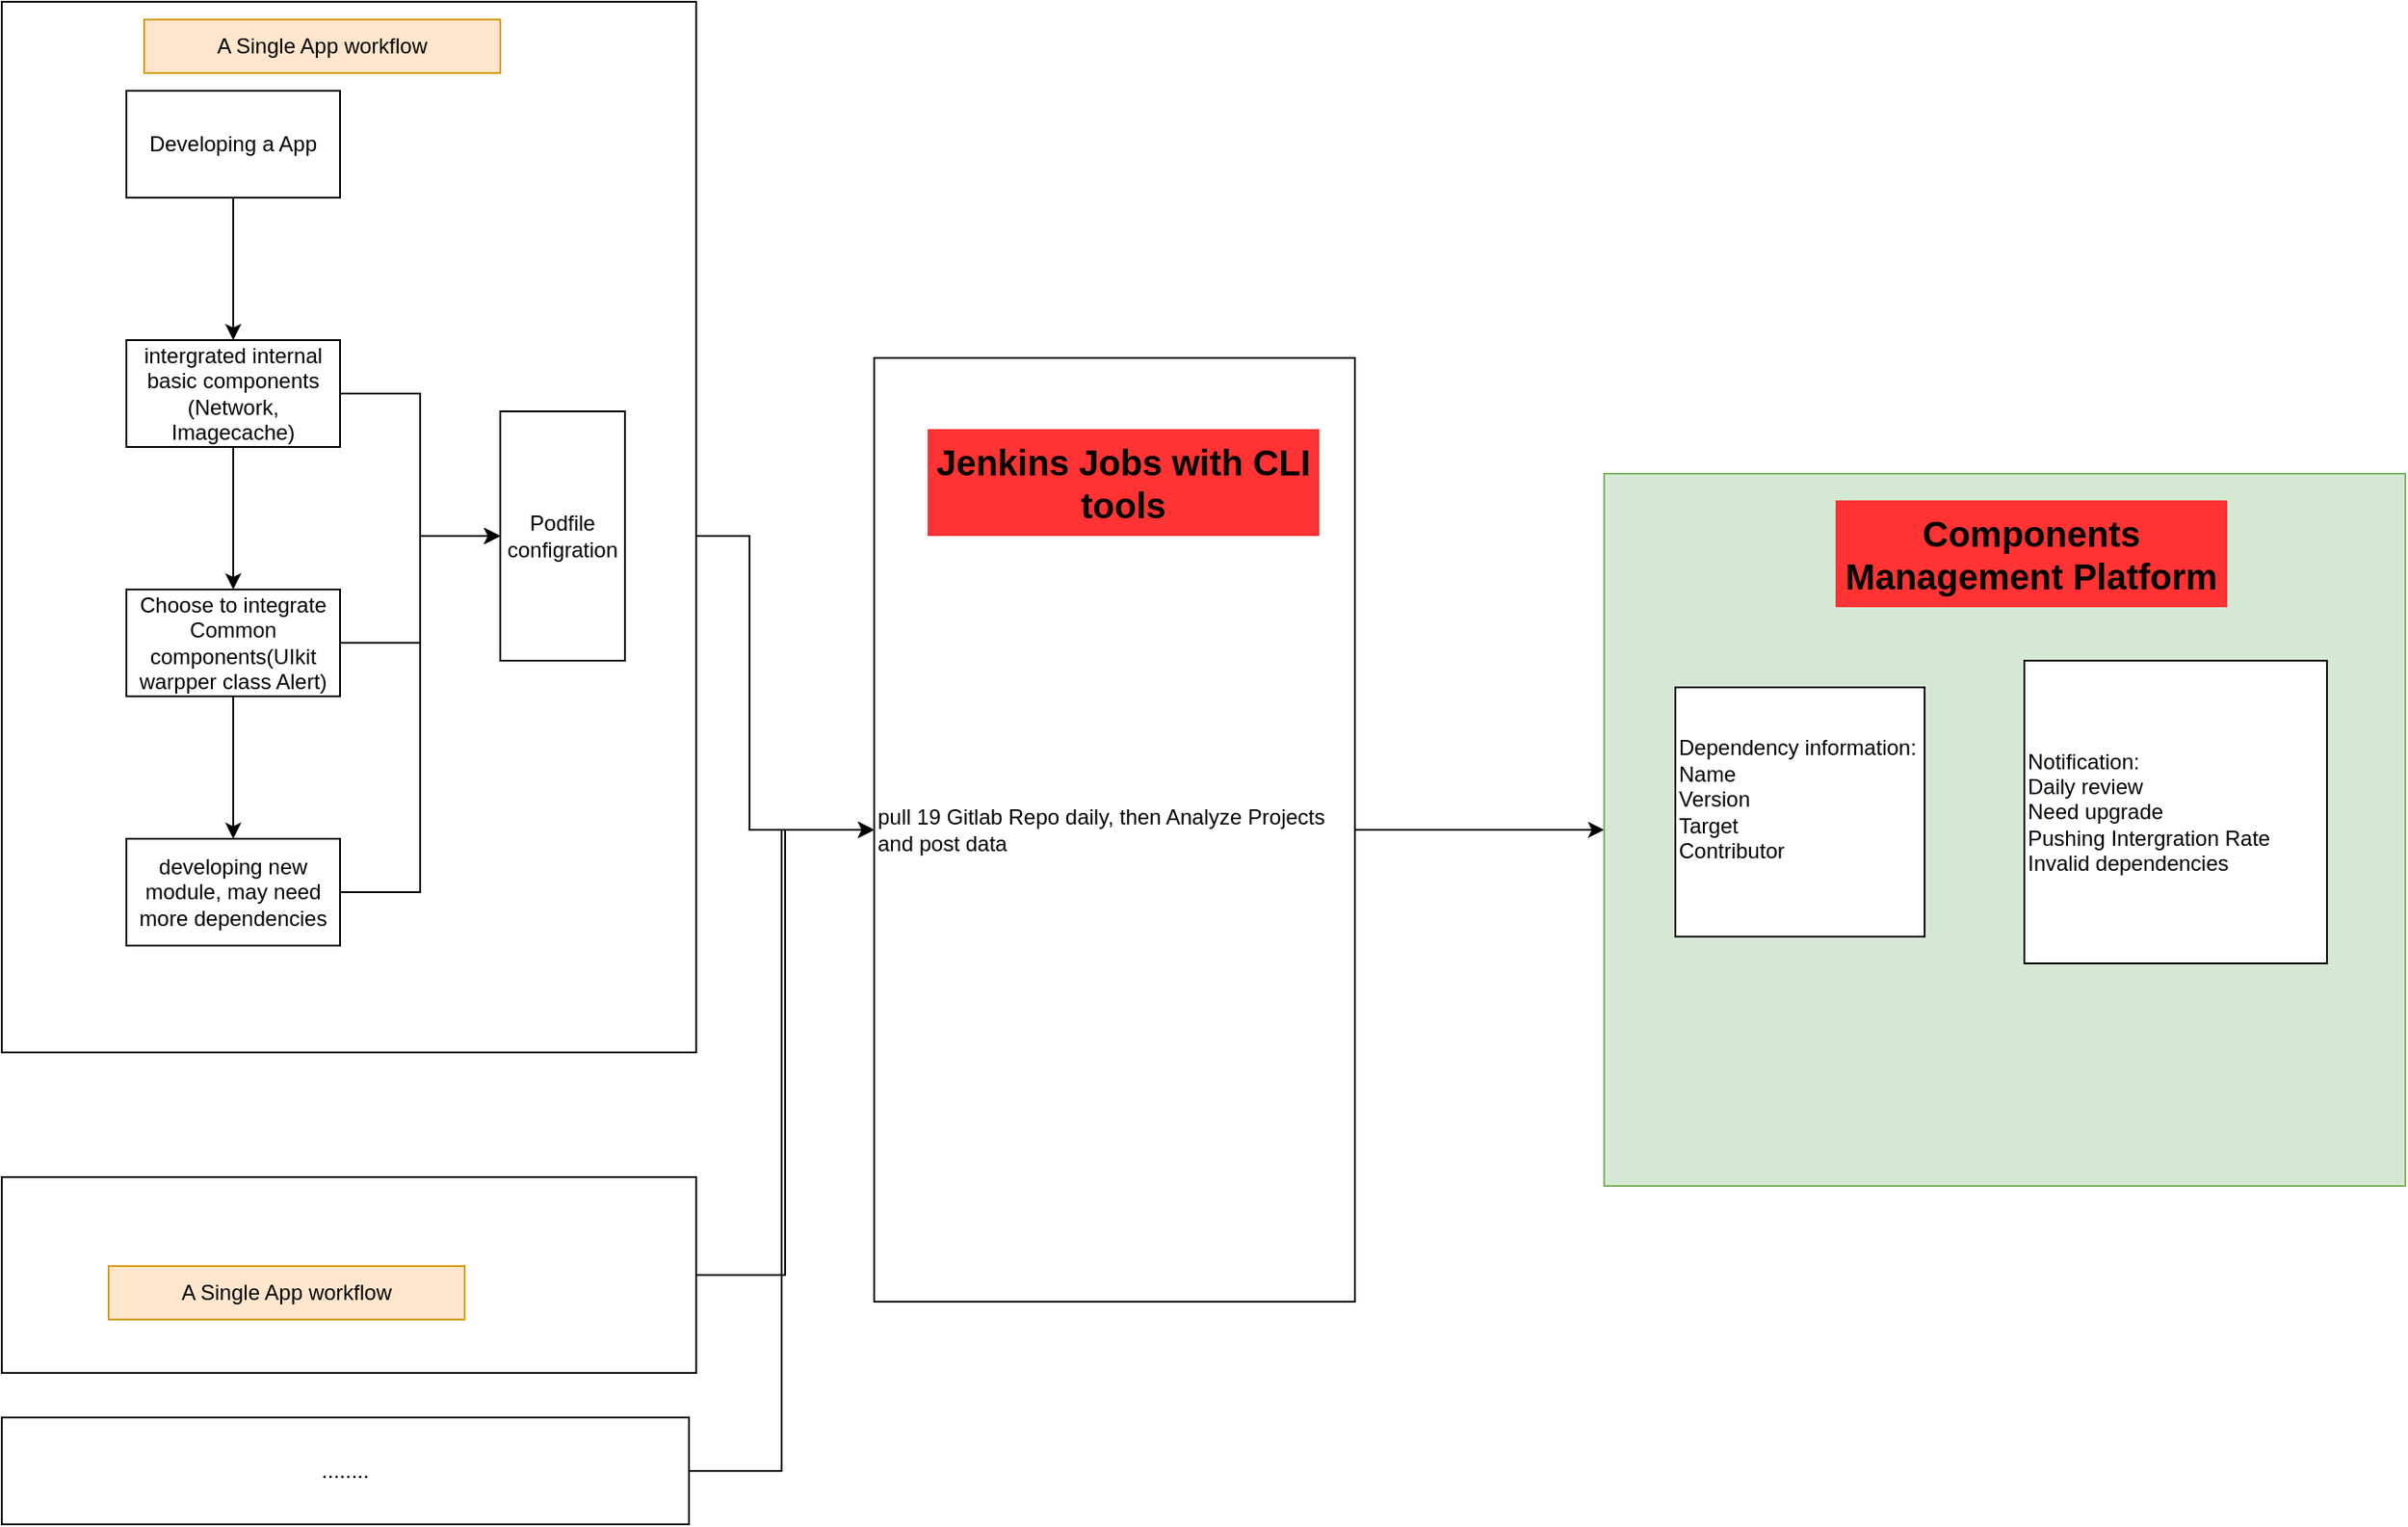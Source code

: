 <mxfile version="24.7.7">
  <diagram name="第 1 页" id="cTtfurwDeQWOhhCvHw4j">
    <mxGraphModel dx="1411" dy="961" grid="1" gridSize="10" guides="1" tooltips="1" connect="1" arrows="1" fold="1" page="1" pageScale="1" pageWidth="827" pageHeight="1169" math="0" shadow="0">
      <root>
        <mxCell id="0" />
        <mxCell id="1" parent="0" />
        <mxCell id="FKhg8QgWDwiOiOrDwJd2-12" value="" style="edgeStyle=orthogonalEdgeStyle;rounded=0;orthogonalLoop=1;jettySize=auto;html=1;" edge="1" parent="1" source="FKhg8QgWDwiOiOrDwJd2-8" target="FKhg8QgWDwiOiOrDwJd2-11">
          <mxGeometry relative="1" as="geometry" />
        </mxCell>
        <mxCell id="FKhg8QgWDwiOiOrDwJd2-18" style="edgeStyle=orthogonalEdgeStyle;rounded=0;orthogonalLoop=1;jettySize=auto;html=1;" edge="1" parent="1" source="FKhg8QgWDwiOiOrDwJd2-11" target="FKhg8QgWDwiOiOrDwJd2-13">
          <mxGeometry relative="1" as="geometry" />
        </mxCell>
        <mxCell id="FKhg8QgWDwiOiOrDwJd2-11" value="pull 19 Gitlab Repo daily, then Analyze&amp;nbsp;Projects and post data" style="rounded=0;whiteSpace=wrap;html=1;align=left;" vertex="1" parent="1">
          <mxGeometry x="510" y="260" width="270" height="530" as="geometry" />
        </mxCell>
        <mxCell id="FKhg8QgWDwiOiOrDwJd2-13" value="&lt;div&gt;&lt;br&gt;&lt;/div&gt;" style="rounded=0;whiteSpace=wrap;html=1;fillColor=#d5e8d4;strokeColor=#82b366;" vertex="1" parent="1">
          <mxGeometry x="920" y="325" width="450" height="400" as="geometry" />
        </mxCell>
        <mxCell id="FKhg8QgWDwiOiOrDwJd2-22" value="Dependency information:&lt;br&gt;Name&amp;nbsp;&lt;br&gt;Version&lt;br&gt;Target&lt;br&gt;Contributor&lt;div&gt;&lt;br&gt;&lt;/div&gt;" style="whiteSpace=wrap;html=1;aspect=fixed;align=left;" vertex="1" parent="1">
          <mxGeometry x="960" y="445" width="140" height="140" as="geometry" />
        </mxCell>
        <mxCell id="FKhg8QgWDwiOiOrDwJd2-23" value="&lt;div&gt;&lt;span style=&quot;background-color: initial;&quot;&gt;Notification:&amp;nbsp;&lt;/span&gt;&lt;/div&gt;&lt;div&gt;Daily review&lt;br&gt;Need upgrade&lt;br&gt;Pushing Intergration Rate&lt;br&gt;Invalid dependencies&lt;/div&gt;" style="whiteSpace=wrap;html=1;aspect=fixed;align=left;" vertex="1" parent="1">
          <mxGeometry x="1156" y="430" width="170" height="170" as="geometry" />
        </mxCell>
        <mxCell id="FKhg8QgWDwiOiOrDwJd2-27" value="" style="group" vertex="1" connectable="0" parent="1">
          <mxGeometry x="20" y="60" width="390" height="590" as="geometry" />
        </mxCell>
        <mxCell id="FKhg8QgWDwiOiOrDwJd2-25" value="" style="rounded=0;whiteSpace=wrap;html=1;" vertex="1" parent="FKhg8QgWDwiOiOrDwJd2-27">
          <mxGeometry width="390" height="590" as="geometry" />
        </mxCell>
        <mxCell id="FKhg8QgWDwiOiOrDwJd2-3" value="" style="edgeStyle=orthogonalEdgeStyle;rounded=0;orthogonalLoop=1;jettySize=auto;html=1;" edge="1" parent="FKhg8QgWDwiOiOrDwJd2-27" source="FKhg8QgWDwiOiOrDwJd2-1" target="FKhg8QgWDwiOiOrDwJd2-2">
          <mxGeometry relative="1" as="geometry" />
        </mxCell>
        <mxCell id="FKhg8QgWDwiOiOrDwJd2-1" value="Developing a App" style="rounded=0;whiteSpace=wrap;html=1;" vertex="1" parent="FKhg8QgWDwiOiOrDwJd2-27">
          <mxGeometry x="70" y="50" width="120" height="60" as="geometry" />
        </mxCell>
        <mxCell id="FKhg8QgWDwiOiOrDwJd2-5" value="" style="edgeStyle=orthogonalEdgeStyle;rounded=0;orthogonalLoop=1;jettySize=auto;html=1;" edge="1" parent="FKhg8QgWDwiOiOrDwJd2-27" source="FKhg8QgWDwiOiOrDwJd2-2" target="FKhg8QgWDwiOiOrDwJd2-4">
          <mxGeometry relative="1" as="geometry" />
        </mxCell>
        <mxCell id="FKhg8QgWDwiOiOrDwJd2-9" style="edgeStyle=orthogonalEdgeStyle;rounded=0;orthogonalLoop=1;jettySize=auto;html=1;" edge="1" parent="FKhg8QgWDwiOiOrDwJd2-27" source="FKhg8QgWDwiOiOrDwJd2-2" target="FKhg8QgWDwiOiOrDwJd2-8">
          <mxGeometry relative="1" as="geometry" />
        </mxCell>
        <mxCell id="FKhg8QgWDwiOiOrDwJd2-2" value="intergrated internal basic components (Network, Imagecache)" style="rounded=0;whiteSpace=wrap;html=1;" vertex="1" parent="FKhg8QgWDwiOiOrDwJd2-27">
          <mxGeometry x="70" y="190" width="120" height="60" as="geometry" />
        </mxCell>
        <mxCell id="FKhg8QgWDwiOiOrDwJd2-7" value="" style="edgeStyle=orthogonalEdgeStyle;rounded=0;orthogonalLoop=1;jettySize=auto;html=1;" edge="1" parent="FKhg8QgWDwiOiOrDwJd2-27" source="FKhg8QgWDwiOiOrDwJd2-4" target="FKhg8QgWDwiOiOrDwJd2-6">
          <mxGeometry relative="1" as="geometry" />
        </mxCell>
        <mxCell id="FKhg8QgWDwiOiOrDwJd2-10" style="edgeStyle=orthogonalEdgeStyle;rounded=0;orthogonalLoop=1;jettySize=auto;html=1;entryX=0;entryY=0.5;entryDx=0;entryDy=0;" edge="1" parent="FKhg8QgWDwiOiOrDwJd2-27" source="FKhg8QgWDwiOiOrDwJd2-4" target="FKhg8QgWDwiOiOrDwJd2-8">
          <mxGeometry relative="1" as="geometry" />
        </mxCell>
        <mxCell id="FKhg8QgWDwiOiOrDwJd2-4" value="Choose to integrate Common components(UIkit warpper class Alert)" style="rounded=0;whiteSpace=wrap;html=1;" vertex="1" parent="FKhg8QgWDwiOiOrDwJd2-27">
          <mxGeometry x="70" y="330" width="120" height="60" as="geometry" />
        </mxCell>
        <mxCell id="FKhg8QgWDwiOiOrDwJd2-24" style="edgeStyle=orthogonalEdgeStyle;rounded=0;orthogonalLoop=1;jettySize=auto;html=1;entryX=0;entryY=0.5;entryDx=0;entryDy=0;" edge="1" parent="FKhg8QgWDwiOiOrDwJd2-27" source="FKhg8QgWDwiOiOrDwJd2-6" target="FKhg8QgWDwiOiOrDwJd2-8">
          <mxGeometry relative="1" as="geometry" />
        </mxCell>
        <mxCell id="FKhg8QgWDwiOiOrDwJd2-6" value="developing new module, may need more dependencies" style="rounded=0;whiteSpace=wrap;html=1;" vertex="1" parent="FKhg8QgWDwiOiOrDwJd2-27">
          <mxGeometry x="70" y="470" width="120" height="60" as="geometry" />
        </mxCell>
        <mxCell id="FKhg8QgWDwiOiOrDwJd2-8" value="Podfile configration" style="rounded=0;whiteSpace=wrap;html=1;" vertex="1" parent="FKhg8QgWDwiOiOrDwJd2-27">
          <mxGeometry x="280" y="230" width="70" height="140" as="geometry" />
        </mxCell>
        <mxCell id="FKhg8QgWDwiOiOrDwJd2-26" value="A Single App workflow" style="text;html=1;align=center;verticalAlign=middle;whiteSpace=wrap;rounded=0;fillColor=#ffe6cc;strokeColor=#d79b00;" vertex="1" parent="FKhg8QgWDwiOiOrDwJd2-27">
          <mxGeometry x="80" y="10" width="200" height="30" as="geometry" />
        </mxCell>
        <mxCell id="FKhg8QgWDwiOiOrDwJd2-45" style="edgeStyle=orthogonalEdgeStyle;rounded=0;orthogonalLoop=1;jettySize=auto;html=1;entryX=0;entryY=0.5;entryDx=0;entryDy=0;" edge="1" parent="1" source="FKhg8QgWDwiOiOrDwJd2-44" target="FKhg8QgWDwiOiOrDwJd2-11">
          <mxGeometry relative="1" as="geometry">
            <mxPoint x="440" y="650" as="targetPoint" />
          </mxGeometry>
        </mxCell>
        <mxCell id="FKhg8QgWDwiOiOrDwJd2-44" value="........" style="rounded=0;whiteSpace=wrap;html=1;" vertex="1" parent="1">
          <mxGeometry x="20" y="855" width="386" height="60" as="geometry" />
        </mxCell>
        <mxCell id="FKhg8QgWDwiOiOrDwJd2-49" style="edgeStyle=orthogonalEdgeStyle;rounded=0;orthogonalLoop=1;jettySize=auto;html=1;entryX=0;entryY=0.5;entryDx=0;entryDy=0;" edge="1" parent="1" source="FKhg8QgWDwiOiOrDwJd2-47" target="FKhg8QgWDwiOiOrDwJd2-11">
          <mxGeometry relative="1" as="geometry" />
        </mxCell>
        <mxCell id="FKhg8QgWDwiOiOrDwJd2-47" value="" style="rounded=0;whiteSpace=wrap;html=1;" vertex="1" parent="1">
          <mxGeometry x="20" y="720" width="390" height="110" as="geometry" />
        </mxCell>
        <mxCell id="FKhg8QgWDwiOiOrDwJd2-48" value="A Single App workflow" style="text;html=1;align=center;verticalAlign=middle;whiteSpace=wrap;rounded=0;fillColor=#ffe6cc;strokeColor=#d79b00;" vertex="1" parent="1">
          <mxGeometry x="80" y="770" width="200" height="30" as="geometry" />
        </mxCell>
        <mxCell id="FKhg8QgWDwiOiOrDwJd2-50" value="&lt;span style=&quot;font-weight: 700; font-kerning: none; font-size: 20px;&quot; class=&quot;OYPEnA font-feature-liga-off font-feature-clig-off font-feature-calt-off text-decoration-none text-strikethrough-none&quot;&gt;Components Management Platform&lt;/span&gt;" style="text;html=1;align=center;verticalAlign=middle;whiteSpace=wrap;rounded=0;fillColor=#FF3333;fontSize=20;" vertex="1" parent="1">
          <mxGeometry x="1050" y="340" width="220" height="60" as="geometry" />
        </mxCell>
        <mxCell id="FKhg8QgWDwiOiOrDwJd2-51" value="&lt;span style=&quot;font-weight: 700; font-kerning: none; font-size: 20px;&quot; class=&quot;OYPEnA font-feature-liga-off font-feature-clig-off font-feature-calt-off text-decoration-none text-strikethrough-none&quot;&gt;Jenkins Jobs with CLI tools&lt;/span&gt;" style="text;html=1;align=center;verticalAlign=middle;whiteSpace=wrap;rounded=0;fillColor=#FF3333;fontSize=20;" vertex="1" parent="1">
          <mxGeometry x="540" y="300" width="220" height="60" as="geometry" />
        </mxCell>
      </root>
    </mxGraphModel>
  </diagram>
</mxfile>
